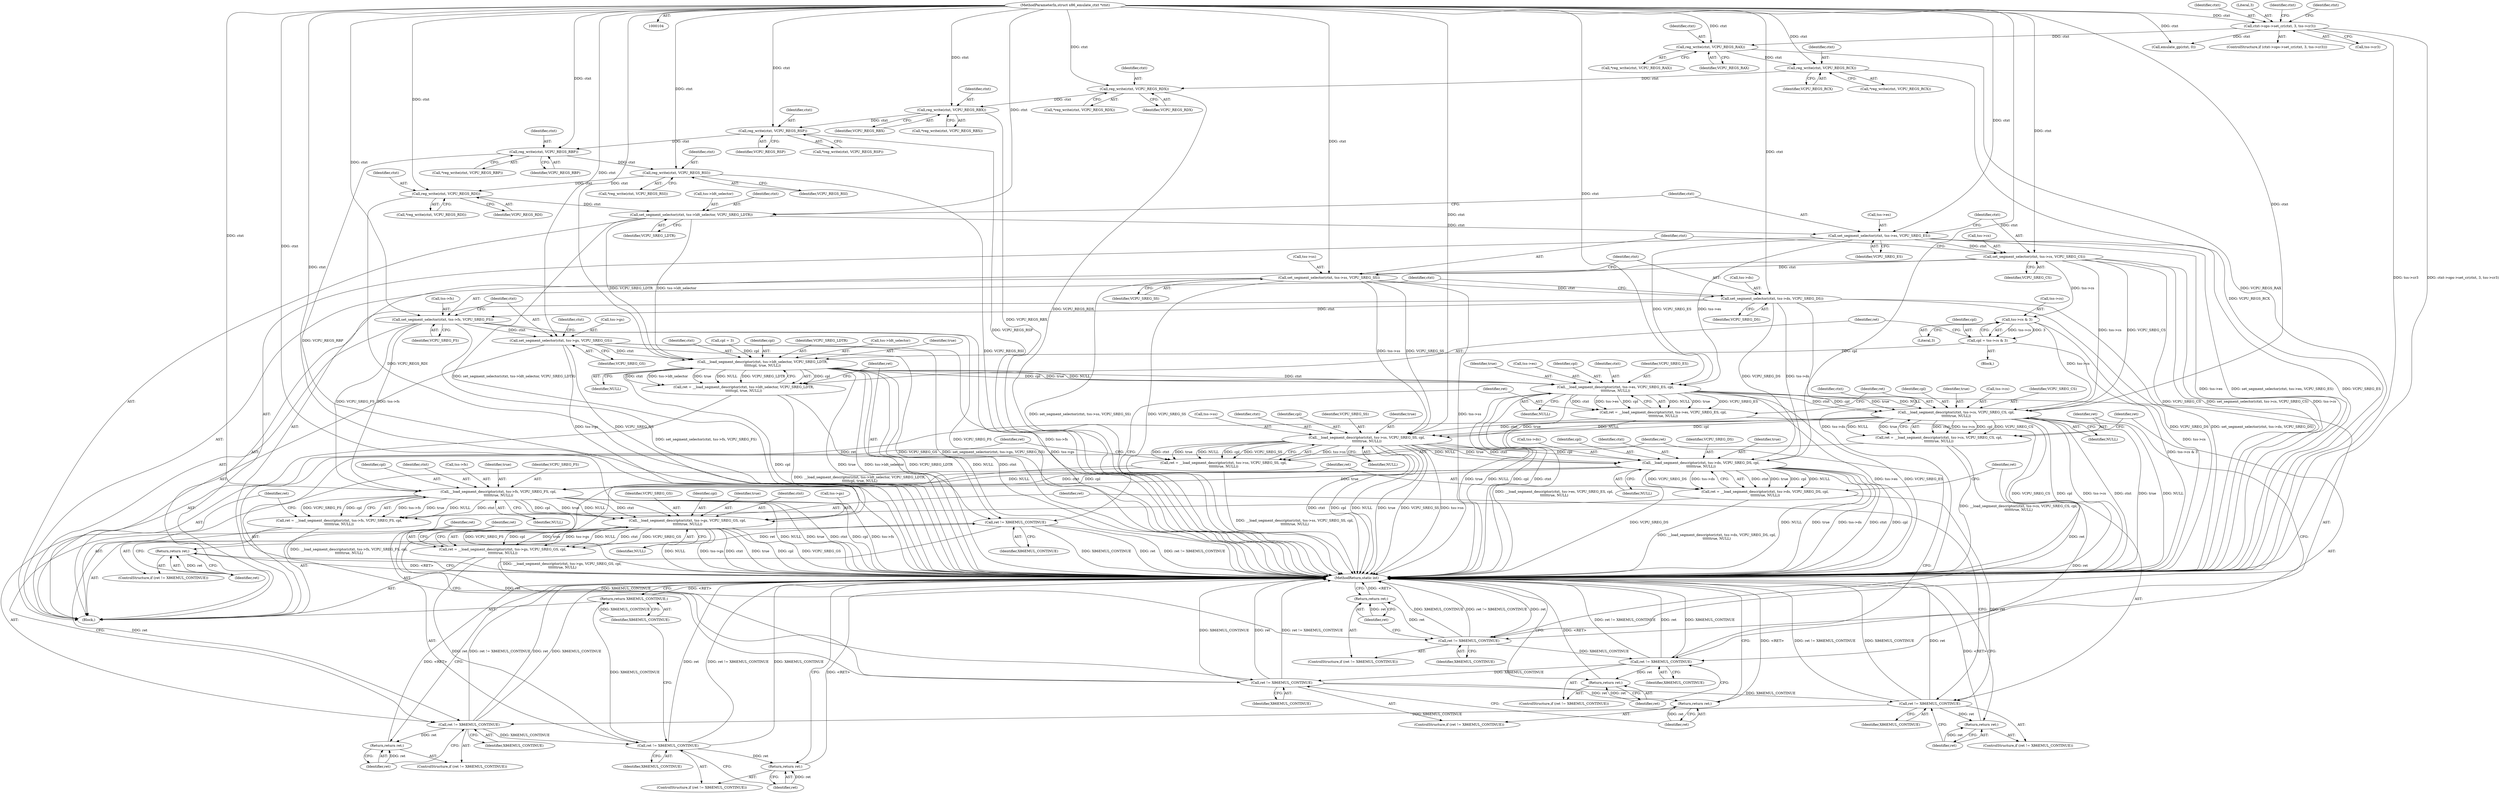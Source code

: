 digraph "0_linux_d1442d85cc30ea75f7d399474ca738e0bc96f715_5@pointer" {
"1000207" [label="(Call,set_segment_selector(ctxt, tss->es, VCPU_SREG_ES))"];
"1000201" [label="(Call,set_segment_selector(ctxt, tss->ldt_selector, VCPU_SREG_LDTR))"];
"1000195" [label="(Call,reg_write(ctxt, VCPU_REGS_RDI))"];
"1000187" [label="(Call,reg_write(ctxt, VCPU_REGS_RSI))"];
"1000179" [label="(Call,reg_write(ctxt, VCPU_REGS_RBP))"];
"1000171" [label="(Call,reg_write(ctxt, VCPU_REGS_RSP))"];
"1000163" [label="(Call,reg_write(ctxt, VCPU_REGS_RBX))"];
"1000155" [label="(Call,reg_write(ctxt, VCPU_REGS_RDX))"];
"1000147" [label="(Call,reg_write(ctxt, VCPU_REGS_RCX))"];
"1000139" [label="(Call,reg_write(ctxt, VCPU_REGS_RAX))"];
"1000111" [label="(Call,ctxt->ops->set_cr(ctxt, 3, tss->cr3))"];
"1000105" [label="(MethodParameterIn,struct x86_emulate_ctxt *ctxt)"];
"1000213" [label="(Call,set_segment_selector(ctxt, tss->cs, VCPU_SREG_CS))"];
"1000219" [label="(Call,set_segment_selector(ctxt, tss->ss, VCPU_SREG_SS))"];
"1000225" [label="(Call,set_segment_selector(ctxt, tss->ds, VCPU_SREG_DS))"];
"1000231" [label="(Call,set_segment_selector(ctxt, tss->fs, VCPU_SREG_FS))"];
"1000237" [label="(Call,set_segment_selector(ctxt, tss->gs, VCPU_SREG_GS))"];
"1000274" [label="(Call,__load_segment_descriptor(ctxt, tss->ldt_selector, VCPU_SREG_LDTR,\n\t\t\t\t\tcpl, true, NULL))"];
"1000272" [label="(Call,ret = __load_segment_descriptor(ctxt, tss->ldt_selector, VCPU_SREG_LDTR,\n\t\t\t\t\tcpl, true, NULL))"];
"1000284" [label="(Call,ret != X86EMUL_CONTINUE)"];
"1000287" [label="(Return,return ret;)"];
"1000301" [label="(Call,ret != X86EMUL_CONTINUE)"];
"1000304" [label="(Return,return ret;)"];
"1000318" [label="(Call,ret != X86EMUL_CONTINUE)"];
"1000321" [label="(Return,return ret;)"];
"1000335" [label="(Call,ret != X86EMUL_CONTINUE)"];
"1000338" [label="(Return,return ret;)"];
"1000352" [label="(Call,ret != X86EMUL_CONTINUE)"];
"1000355" [label="(Return,return ret;)"];
"1000369" [label="(Call,ret != X86EMUL_CONTINUE)"];
"1000372" [label="(Return,return ret;)"];
"1000386" [label="(Call,ret != X86EMUL_CONTINUE)"];
"1000389" [label="(Return,return ret;)"];
"1000391" [label="(Return,return X86EMUL_CONTINUE;)"];
"1000291" [label="(Call,__load_segment_descriptor(ctxt, tss->es, VCPU_SREG_ES, cpl,\n\t\t\t\t\ttrue, NULL))"];
"1000289" [label="(Call,ret = __load_segment_descriptor(ctxt, tss->es, VCPU_SREG_ES, cpl,\n\t\t\t\t\ttrue, NULL))"];
"1000308" [label="(Call,__load_segment_descriptor(ctxt, tss->cs, VCPU_SREG_CS, cpl,\n\t\t\t\t\ttrue, NULL))"];
"1000306" [label="(Call,ret = __load_segment_descriptor(ctxt, tss->cs, VCPU_SREG_CS, cpl,\n\t\t\t\t\ttrue, NULL))"];
"1000325" [label="(Call,__load_segment_descriptor(ctxt, tss->ss, VCPU_SREG_SS, cpl,\n\t\t\t\t\ttrue, NULL))"];
"1000323" [label="(Call,ret = __load_segment_descriptor(ctxt, tss->ss, VCPU_SREG_SS, cpl,\n\t\t\t\t\ttrue, NULL))"];
"1000342" [label="(Call,__load_segment_descriptor(ctxt, tss->ds, VCPU_SREG_DS, cpl,\n\t\t\t\t\ttrue, NULL))"];
"1000340" [label="(Call,ret = __load_segment_descriptor(ctxt, tss->ds, VCPU_SREG_DS, cpl,\n\t\t\t\t\ttrue, NULL))"];
"1000359" [label="(Call,__load_segment_descriptor(ctxt, tss->fs, VCPU_SREG_FS, cpl,\n\t\t\t\t\ttrue, NULL))"];
"1000357" [label="(Call,ret = __load_segment_descriptor(ctxt, tss->fs, VCPU_SREG_FS, cpl,\n\t\t\t\t\ttrue, NULL))"];
"1000376" [label="(Call,__load_segment_descriptor(ctxt, tss->gs, VCPU_SREG_GS, cpl,\n\t\t\t\t\ttrue, NULL))"];
"1000374" [label="(Call,ret = __load_segment_descriptor(ctxt, tss->gs, VCPU_SREG_GS, cpl,\n\t\t\t\t\ttrue, NULL))"];
"1000267" [label="(Call,tss->cs & 3)"];
"1000265" [label="(Call,cpl = tss->cs & 3)"];
"1000365" [label="(Identifier,cpl)"];
"1000189" [label="(Identifier,VCPU_REGS_RSI)"];
"1000265" [label="(Call,cpl = tss->cs & 3)"];
"1000326" [label="(Identifier,ctxt)"];
"1000382" [label="(Identifier,cpl)"];
"1000274" [label="(Call,__load_segment_descriptor(ctxt, tss->ldt_selector, VCPU_SREG_LDTR,\n\t\t\t\t\tcpl, true, NULL))"];
"1000391" [label="(Return,return X86EMUL_CONTINUE;)"];
"1000308" [label="(Call,__load_segment_descriptor(ctxt, tss->cs, VCPU_SREG_CS, cpl,\n\t\t\t\t\ttrue, NULL))"];
"1000340" [label="(Call,ret = __load_segment_descriptor(ctxt, tss->ds, VCPU_SREG_DS, cpl,\n\t\t\t\t\ttrue, NULL))"];
"1000114" [label="(Call,tss->cr3)"];
"1000197" [label="(Identifier,VCPU_REGS_RDI)"];
"1000288" [label="(Identifier,ret)"];
"1000298" [label="(Identifier,true)"];
"1000371" [label="(Identifier,X86EMUL_CONTINUE)"];
"1000375" [label="(Identifier,ret)"];
"1000286" [label="(Identifier,X86EMUL_CONTINUE)"];
"1000180" [label="(Identifier,ctxt)"];
"1000293" [label="(Call,tss->es)"];
"1000207" [label="(Call,set_segment_selector(ctxt, tss->es, VCPU_SREG_ES))"];
"1000230" [label="(Identifier,VCPU_SREG_DS)"];
"1000304" [label="(Return,return ret;)"];
"1000376" [label="(Call,__load_segment_descriptor(ctxt, tss->gs, VCPU_SREG_GS, cpl,\n\t\t\t\t\ttrue, NULL))"];
"1000187" [label="(Call,reg_write(ctxt, VCPU_REGS_RSI))"];
"1000383" [label="(Identifier,true)"];
"1000377" [label="(Identifier,ctxt)"];
"1000352" [label="(Call,ret != X86EMUL_CONTINUE)"];
"1000313" [label="(Identifier,VCPU_SREG_CS)"];
"1000336" [label="(Identifier,ret)"];
"1000218" [label="(Identifier,VCPU_SREG_CS)"];
"1000360" [label="(Identifier,ctxt)"];
"1000271" [label="(Literal,3)"];
"1000330" [label="(Identifier,VCPU_SREG_SS)"];
"1000139" [label="(Call,reg_write(ctxt, VCPU_REGS_RAX))"];
"1000154" [label="(Call,*reg_write(ctxt, VCPU_REGS_RDX))"];
"1000162" [label="(Call,*reg_write(ctxt, VCPU_REGS_RBX))"];
"1000309" [label="(Identifier,ctxt)"];
"1000314" [label="(Identifier,cpl)"];
"1000188" [label="(Identifier,ctxt)"];
"1000290" [label="(Identifier,ret)"];
"1000285" [label="(Identifier,ret)"];
"1000361" [label="(Call,tss->fs)"];
"1000226" [label="(Identifier,ctxt)"];
"1000307" [label="(Identifier,ret)"];
"1000206" [label="(Identifier,VCPU_SREG_LDTR)"];
"1000359" [label="(Call,__load_segment_descriptor(ctxt, tss->fs, VCPU_SREG_FS, cpl,\n\t\t\t\t\ttrue, NULL))"];
"1000302" [label="(Identifier,ret)"];
"1000179" [label="(Call,reg_write(ctxt, VCPU_REGS_RBP))"];
"1000232" [label="(Identifier,ctxt)"];
"1000356" [label="(Identifier,ret)"];
"1000297" [label="(Identifier,cpl)"];
"1000266" [label="(Identifier,cpl)"];
"1000275" [label="(Identifier,ctxt)"];
"1000212" [label="(Identifier,VCPU_SREG_ES)"];
"1000354" [label="(Identifier,X86EMUL_CONTINUE)"];
"1000236" [label="(Identifier,VCPU_SREG_FS)"];
"1000178" [label="(Call,*reg_write(ctxt, VCPU_REGS_RBP))"];
"1000118" [label="(Call,emulate_gp(ctxt, 0))"];
"1000319" [label="(Identifier,ret)"];
"1000255" [label="(Call,cpl = 3)"];
"1000323" [label="(Call,ret = __load_segment_descriptor(ctxt, tss->ss, VCPU_SREG_SS, cpl,\n\t\t\t\t\ttrue, NULL))"];
"1000173" [label="(Identifier,VCPU_REGS_RSP)"];
"1000147" [label="(Call,reg_write(ctxt, VCPU_REGS_RCX))"];
"1000322" [label="(Identifier,ret)"];
"1000389" [label="(Return,return ret;)"];
"1000370" [label="(Identifier,ret)"];
"1000112" [label="(Identifier,ctxt)"];
"1000227" [label="(Call,tss->ds)"];
"1000349" [label="(Identifier,true)"];
"1000366" [label="(Identifier,true)"];
"1000165" [label="(Identifier,VCPU_REGS_RBX)"];
"1000246" [label="(Identifier,ctxt)"];
"1000238" [label="(Identifier,ctxt)"];
"1000224" [label="(Identifier,VCPU_SREG_SS)"];
"1000172" [label="(Identifier,ctxt)"];
"1000231" [label="(Call,set_segment_selector(ctxt, tss->fs, VCPU_SREG_FS))"];
"1000259" [label="(Block,)"];
"1000353" [label="(Identifier,ret)"];
"1000344" [label="(Call,tss->ds)"];
"1000280" [label="(Identifier,cpl)"];
"1000201" [label="(Call,set_segment_selector(ctxt, tss->ldt_selector, VCPU_SREG_LDTR))"];
"1000209" [label="(Call,tss->es)"];
"1000351" [label="(ControlStructure,if (ret != X86EMUL_CONTINUE))"];
"1000357" [label="(Call,ret = __load_segment_descriptor(ctxt, tss->fs, VCPU_SREG_FS, cpl,\n\t\t\t\t\ttrue, NULL))"];
"1000393" [label="(MethodReturn,static int)"];
"1000164" [label="(Identifier,ctxt)"];
"1000386" [label="(Call,ret != X86EMUL_CONTINUE)"];
"1000373" [label="(Identifier,ret)"];
"1000105" [label="(MethodParameterIn,struct x86_emulate_ctxt *ctxt)"];
"1000140" [label="(Identifier,ctxt)"];
"1000292" [label="(Identifier,ctxt)"];
"1000324" [label="(Identifier,ret)"];
"1000268" [label="(Call,tss->cs)"];
"1000385" [label="(ControlStructure,if (ret != X86EMUL_CONTINUE))"];
"1000279" [label="(Identifier,VCPU_SREG_LDTR)"];
"1000355" [label="(Return,return ret;)"];
"1000368" [label="(ControlStructure,if (ret != X86EMUL_CONTINUE))"];
"1000392" [label="(Identifier,X86EMUL_CONTINUE)"];
"1000221" [label="(Call,tss->ss)"];
"1000299" [label="(Identifier,NULL)"];
"1000237" [label="(Call,set_segment_selector(ctxt, tss->gs, VCPU_SREG_GS))"];
"1000315" [label="(Identifier,true)"];
"1000332" [label="(Identifier,true)"];
"1000110" [label="(ControlStructure,if (ctxt->ops->set_cr(ctxt, 3, tss->cr3)))"];
"1000325" [label="(Call,__load_segment_descriptor(ctxt, tss->ss, VCPU_SREG_SS, cpl,\n\t\t\t\t\ttrue, NULL))"];
"1000113" [label="(Literal,3)"];
"1000141" [label="(Identifier,VCPU_REGS_RAX)"];
"1000276" [label="(Call,tss->ldt_selector)"];
"1000300" [label="(ControlStructure,if (ret != X86EMUL_CONTINUE))"];
"1000387" [label="(Identifier,ret)"];
"1000186" [label="(Call,*reg_write(ctxt, VCPU_REGS_RSI))"];
"1000208" [label="(Identifier,ctxt)"];
"1000342" [label="(Call,__load_segment_descriptor(ctxt, tss->ds, VCPU_SREG_DS, cpl,\n\t\t\t\t\ttrue, NULL))"];
"1000156" [label="(Identifier,ctxt)"];
"1000320" [label="(Identifier,X86EMUL_CONTINUE)"];
"1000272" [label="(Call,ret = __load_segment_descriptor(ctxt, tss->ldt_selector, VCPU_SREG_LDTR,\n\t\t\t\t\tcpl, true, NULL))"];
"1000335" [label="(Call,ret != X86EMUL_CONTINUE)"];
"1000239" [label="(Call,tss->gs)"];
"1000310" [label="(Call,tss->cs)"];
"1000195" [label="(Call,reg_write(ctxt, VCPU_REGS_RDI))"];
"1000348" [label="(Identifier,cpl)"];
"1000334" [label="(ControlStructure,if (ret != X86EMUL_CONTINUE))"];
"1000317" [label="(ControlStructure,if (ret != X86EMUL_CONTINUE))"];
"1000107" [label="(Block,)"];
"1000214" [label="(Identifier,ctxt)"];
"1000364" [label="(Identifier,VCPU_SREG_FS)"];
"1000203" [label="(Call,tss->ldt_selector)"];
"1000233" [label="(Call,tss->fs)"];
"1000296" [label="(Identifier,VCPU_SREG_ES)"];
"1000316" [label="(Identifier,NULL)"];
"1000155" [label="(Call,reg_write(ctxt, VCPU_REGS_RDX))"];
"1000202" [label="(Identifier,ctxt)"];
"1000171" [label="(Call,reg_write(ctxt, VCPU_REGS_RSP))"];
"1000338" [label="(Return,return ret;)"];
"1000146" [label="(Call,*reg_write(ctxt, VCPU_REGS_RCX))"];
"1000305" [label="(Identifier,ret)"];
"1000327" [label="(Call,tss->ss)"];
"1000343" [label="(Identifier,ctxt)"];
"1000111" [label="(Call,ctxt->ops->set_cr(ctxt, 3, tss->cr3))"];
"1000283" [label="(ControlStructure,if (ret != X86EMUL_CONTINUE))"];
"1000138" [label="(Call,*reg_write(ctxt, VCPU_REGS_RAX))"];
"1000220" [label="(Identifier,ctxt)"];
"1000219" [label="(Call,set_segment_selector(ctxt, tss->ss, VCPU_SREG_SS))"];
"1000170" [label="(Call,*reg_write(ctxt, VCPU_REGS_RSP))"];
"1000267" [label="(Call,tss->cs & 3)"];
"1000291" [label="(Call,__load_segment_descriptor(ctxt, tss->es, VCPU_SREG_ES, cpl,\n\t\t\t\t\ttrue, NULL))"];
"1000163" [label="(Call,reg_write(ctxt, VCPU_REGS_RBX))"];
"1000303" [label="(Identifier,X86EMUL_CONTINUE)"];
"1000157" [label="(Identifier,VCPU_REGS_RDX)"];
"1000242" [label="(Identifier,VCPU_SREG_GS)"];
"1000347" [label="(Identifier,VCPU_SREG_DS)"];
"1000333" [label="(Identifier,NULL)"];
"1000194" [label="(Call,*reg_write(ctxt, VCPU_REGS_RDI))"];
"1000196" [label="(Identifier,ctxt)"];
"1000225" [label="(Call,set_segment_selector(ctxt, tss->ds, VCPU_SREG_DS))"];
"1000369" [label="(Call,ret != X86EMUL_CONTINUE)"];
"1000119" [label="(Identifier,ctxt)"];
"1000213" [label="(Call,set_segment_selector(ctxt, tss->cs, VCPU_SREG_CS))"];
"1000284" [label="(Call,ret != X86EMUL_CONTINUE)"];
"1000123" [label="(Identifier,ctxt)"];
"1000388" [label="(Identifier,X86EMUL_CONTINUE)"];
"1000301" [label="(Call,ret != X86EMUL_CONTINUE)"];
"1000318" [label="(Call,ret != X86EMUL_CONTINUE)"];
"1000281" [label="(Identifier,true)"];
"1000390" [label="(Identifier,ret)"];
"1000306" [label="(Call,ret = __load_segment_descriptor(ctxt, tss->cs, VCPU_SREG_CS, cpl,\n\t\t\t\t\ttrue, NULL))"];
"1000367" [label="(Identifier,NULL)"];
"1000282" [label="(Identifier,NULL)"];
"1000149" [label="(Identifier,VCPU_REGS_RCX)"];
"1000287" [label="(Return,return ret;)"];
"1000339" [label="(Identifier,ret)"];
"1000350" [label="(Identifier,NULL)"];
"1000273" [label="(Identifier,ret)"];
"1000378" [label="(Call,tss->gs)"];
"1000289" [label="(Call,ret = __load_segment_descriptor(ctxt, tss->es, VCPU_SREG_ES, cpl,\n\t\t\t\t\ttrue, NULL))"];
"1000358" [label="(Identifier,ret)"];
"1000372" [label="(Return,return ret;)"];
"1000337" [label="(Identifier,X86EMUL_CONTINUE)"];
"1000181" [label="(Identifier,VCPU_REGS_RBP)"];
"1000321" [label="(Return,return ret;)"];
"1000341" [label="(Identifier,ret)"];
"1000381" [label="(Identifier,VCPU_SREG_GS)"];
"1000384" [label="(Identifier,NULL)"];
"1000148" [label="(Identifier,ctxt)"];
"1000331" [label="(Identifier,cpl)"];
"1000215" [label="(Call,tss->cs)"];
"1000374" [label="(Call,ret = __load_segment_descriptor(ctxt, tss->gs, VCPU_SREG_GS, cpl,\n\t\t\t\t\ttrue, NULL))"];
"1000207" -> "1000107"  [label="AST: "];
"1000207" -> "1000212"  [label="CFG: "];
"1000208" -> "1000207"  [label="AST: "];
"1000209" -> "1000207"  [label="AST: "];
"1000212" -> "1000207"  [label="AST: "];
"1000214" -> "1000207"  [label="CFG: "];
"1000207" -> "1000393"  [label="DDG: tss->es"];
"1000207" -> "1000393"  [label="DDG: set_segment_selector(ctxt, tss->es, VCPU_SREG_ES)"];
"1000207" -> "1000393"  [label="DDG: VCPU_SREG_ES"];
"1000201" -> "1000207"  [label="DDG: ctxt"];
"1000105" -> "1000207"  [label="DDG: ctxt"];
"1000207" -> "1000213"  [label="DDG: ctxt"];
"1000207" -> "1000291"  [label="DDG: tss->es"];
"1000207" -> "1000291"  [label="DDG: VCPU_SREG_ES"];
"1000201" -> "1000107"  [label="AST: "];
"1000201" -> "1000206"  [label="CFG: "];
"1000202" -> "1000201"  [label="AST: "];
"1000203" -> "1000201"  [label="AST: "];
"1000206" -> "1000201"  [label="AST: "];
"1000208" -> "1000201"  [label="CFG: "];
"1000201" -> "1000393"  [label="DDG: set_segment_selector(ctxt, tss->ldt_selector, VCPU_SREG_LDTR)"];
"1000195" -> "1000201"  [label="DDG: ctxt"];
"1000105" -> "1000201"  [label="DDG: ctxt"];
"1000201" -> "1000274"  [label="DDG: tss->ldt_selector"];
"1000201" -> "1000274"  [label="DDG: VCPU_SREG_LDTR"];
"1000195" -> "1000194"  [label="AST: "];
"1000195" -> "1000197"  [label="CFG: "];
"1000196" -> "1000195"  [label="AST: "];
"1000197" -> "1000195"  [label="AST: "];
"1000194" -> "1000195"  [label="CFG: "];
"1000195" -> "1000393"  [label="DDG: VCPU_REGS_RDI"];
"1000187" -> "1000195"  [label="DDG: ctxt"];
"1000105" -> "1000195"  [label="DDG: ctxt"];
"1000187" -> "1000186"  [label="AST: "];
"1000187" -> "1000189"  [label="CFG: "];
"1000188" -> "1000187"  [label="AST: "];
"1000189" -> "1000187"  [label="AST: "];
"1000186" -> "1000187"  [label="CFG: "];
"1000187" -> "1000393"  [label="DDG: VCPU_REGS_RSI"];
"1000179" -> "1000187"  [label="DDG: ctxt"];
"1000105" -> "1000187"  [label="DDG: ctxt"];
"1000179" -> "1000178"  [label="AST: "];
"1000179" -> "1000181"  [label="CFG: "];
"1000180" -> "1000179"  [label="AST: "];
"1000181" -> "1000179"  [label="AST: "];
"1000178" -> "1000179"  [label="CFG: "];
"1000179" -> "1000393"  [label="DDG: VCPU_REGS_RBP"];
"1000171" -> "1000179"  [label="DDG: ctxt"];
"1000105" -> "1000179"  [label="DDG: ctxt"];
"1000171" -> "1000170"  [label="AST: "];
"1000171" -> "1000173"  [label="CFG: "];
"1000172" -> "1000171"  [label="AST: "];
"1000173" -> "1000171"  [label="AST: "];
"1000170" -> "1000171"  [label="CFG: "];
"1000171" -> "1000393"  [label="DDG: VCPU_REGS_RSP"];
"1000163" -> "1000171"  [label="DDG: ctxt"];
"1000105" -> "1000171"  [label="DDG: ctxt"];
"1000163" -> "1000162"  [label="AST: "];
"1000163" -> "1000165"  [label="CFG: "];
"1000164" -> "1000163"  [label="AST: "];
"1000165" -> "1000163"  [label="AST: "];
"1000162" -> "1000163"  [label="CFG: "];
"1000163" -> "1000393"  [label="DDG: VCPU_REGS_RBX"];
"1000155" -> "1000163"  [label="DDG: ctxt"];
"1000105" -> "1000163"  [label="DDG: ctxt"];
"1000155" -> "1000154"  [label="AST: "];
"1000155" -> "1000157"  [label="CFG: "];
"1000156" -> "1000155"  [label="AST: "];
"1000157" -> "1000155"  [label="AST: "];
"1000154" -> "1000155"  [label="CFG: "];
"1000155" -> "1000393"  [label="DDG: VCPU_REGS_RDX"];
"1000147" -> "1000155"  [label="DDG: ctxt"];
"1000105" -> "1000155"  [label="DDG: ctxt"];
"1000147" -> "1000146"  [label="AST: "];
"1000147" -> "1000149"  [label="CFG: "];
"1000148" -> "1000147"  [label="AST: "];
"1000149" -> "1000147"  [label="AST: "];
"1000146" -> "1000147"  [label="CFG: "];
"1000147" -> "1000393"  [label="DDG: VCPU_REGS_RCX"];
"1000139" -> "1000147"  [label="DDG: ctxt"];
"1000105" -> "1000147"  [label="DDG: ctxt"];
"1000139" -> "1000138"  [label="AST: "];
"1000139" -> "1000141"  [label="CFG: "];
"1000140" -> "1000139"  [label="AST: "];
"1000141" -> "1000139"  [label="AST: "];
"1000138" -> "1000139"  [label="CFG: "];
"1000139" -> "1000393"  [label="DDG: VCPU_REGS_RAX"];
"1000111" -> "1000139"  [label="DDG: ctxt"];
"1000105" -> "1000139"  [label="DDG: ctxt"];
"1000111" -> "1000110"  [label="AST: "];
"1000111" -> "1000114"  [label="CFG: "];
"1000112" -> "1000111"  [label="AST: "];
"1000113" -> "1000111"  [label="AST: "];
"1000114" -> "1000111"  [label="AST: "];
"1000119" -> "1000111"  [label="CFG: "];
"1000123" -> "1000111"  [label="CFG: "];
"1000111" -> "1000393"  [label="DDG: tss->cr3"];
"1000111" -> "1000393"  [label="DDG: ctxt->ops->set_cr(ctxt, 3, tss->cr3)"];
"1000105" -> "1000111"  [label="DDG: ctxt"];
"1000111" -> "1000118"  [label="DDG: ctxt"];
"1000105" -> "1000104"  [label="AST: "];
"1000105" -> "1000393"  [label="DDG: ctxt"];
"1000105" -> "1000118"  [label="DDG: ctxt"];
"1000105" -> "1000213"  [label="DDG: ctxt"];
"1000105" -> "1000219"  [label="DDG: ctxt"];
"1000105" -> "1000225"  [label="DDG: ctxt"];
"1000105" -> "1000231"  [label="DDG: ctxt"];
"1000105" -> "1000237"  [label="DDG: ctxt"];
"1000105" -> "1000274"  [label="DDG: ctxt"];
"1000105" -> "1000291"  [label="DDG: ctxt"];
"1000105" -> "1000308"  [label="DDG: ctxt"];
"1000105" -> "1000325"  [label="DDG: ctxt"];
"1000105" -> "1000342"  [label="DDG: ctxt"];
"1000105" -> "1000359"  [label="DDG: ctxt"];
"1000105" -> "1000376"  [label="DDG: ctxt"];
"1000213" -> "1000107"  [label="AST: "];
"1000213" -> "1000218"  [label="CFG: "];
"1000214" -> "1000213"  [label="AST: "];
"1000215" -> "1000213"  [label="AST: "];
"1000218" -> "1000213"  [label="AST: "];
"1000220" -> "1000213"  [label="CFG: "];
"1000213" -> "1000393"  [label="DDG: VCPU_SREG_CS"];
"1000213" -> "1000393"  [label="DDG: set_segment_selector(ctxt, tss->cs, VCPU_SREG_CS)"];
"1000213" -> "1000393"  [label="DDG: tss->cs"];
"1000213" -> "1000219"  [label="DDG: ctxt"];
"1000213" -> "1000267"  [label="DDG: tss->cs"];
"1000213" -> "1000308"  [label="DDG: tss->cs"];
"1000213" -> "1000308"  [label="DDG: VCPU_SREG_CS"];
"1000219" -> "1000107"  [label="AST: "];
"1000219" -> "1000224"  [label="CFG: "];
"1000220" -> "1000219"  [label="AST: "];
"1000221" -> "1000219"  [label="AST: "];
"1000224" -> "1000219"  [label="AST: "];
"1000226" -> "1000219"  [label="CFG: "];
"1000219" -> "1000393"  [label="DDG: tss->ss"];
"1000219" -> "1000393"  [label="DDG: set_segment_selector(ctxt, tss->ss, VCPU_SREG_SS)"];
"1000219" -> "1000393"  [label="DDG: VCPU_SREG_SS"];
"1000219" -> "1000225"  [label="DDG: ctxt"];
"1000219" -> "1000325"  [label="DDG: tss->ss"];
"1000219" -> "1000325"  [label="DDG: VCPU_SREG_SS"];
"1000225" -> "1000107"  [label="AST: "];
"1000225" -> "1000230"  [label="CFG: "];
"1000226" -> "1000225"  [label="AST: "];
"1000227" -> "1000225"  [label="AST: "];
"1000230" -> "1000225"  [label="AST: "];
"1000232" -> "1000225"  [label="CFG: "];
"1000225" -> "1000393"  [label="DDG: set_segment_selector(ctxt, tss->ds, VCPU_SREG_DS)"];
"1000225" -> "1000393"  [label="DDG: tss->ds"];
"1000225" -> "1000393"  [label="DDG: VCPU_SREG_DS"];
"1000225" -> "1000231"  [label="DDG: ctxt"];
"1000225" -> "1000342"  [label="DDG: tss->ds"];
"1000225" -> "1000342"  [label="DDG: VCPU_SREG_DS"];
"1000231" -> "1000107"  [label="AST: "];
"1000231" -> "1000236"  [label="CFG: "];
"1000232" -> "1000231"  [label="AST: "];
"1000233" -> "1000231"  [label="AST: "];
"1000236" -> "1000231"  [label="AST: "];
"1000238" -> "1000231"  [label="CFG: "];
"1000231" -> "1000393"  [label="DDG: VCPU_SREG_FS"];
"1000231" -> "1000393"  [label="DDG: tss->fs"];
"1000231" -> "1000393"  [label="DDG: set_segment_selector(ctxt, tss->fs, VCPU_SREG_FS)"];
"1000231" -> "1000237"  [label="DDG: ctxt"];
"1000231" -> "1000359"  [label="DDG: tss->fs"];
"1000231" -> "1000359"  [label="DDG: VCPU_SREG_FS"];
"1000237" -> "1000107"  [label="AST: "];
"1000237" -> "1000242"  [label="CFG: "];
"1000238" -> "1000237"  [label="AST: "];
"1000239" -> "1000237"  [label="AST: "];
"1000242" -> "1000237"  [label="AST: "];
"1000246" -> "1000237"  [label="CFG: "];
"1000237" -> "1000393"  [label="DDG: set_segment_selector(ctxt, tss->gs, VCPU_SREG_GS)"];
"1000237" -> "1000393"  [label="DDG: tss->gs"];
"1000237" -> "1000393"  [label="DDG: VCPU_SREG_GS"];
"1000237" -> "1000274"  [label="DDG: ctxt"];
"1000237" -> "1000376"  [label="DDG: tss->gs"];
"1000237" -> "1000376"  [label="DDG: VCPU_SREG_GS"];
"1000274" -> "1000272"  [label="AST: "];
"1000274" -> "1000282"  [label="CFG: "];
"1000275" -> "1000274"  [label="AST: "];
"1000276" -> "1000274"  [label="AST: "];
"1000279" -> "1000274"  [label="AST: "];
"1000280" -> "1000274"  [label="AST: "];
"1000281" -> "1000274"  [label="AST: "];
"1000282" -> "1000274"  [label="AST: "];
"1000272" -> "1000274"  [label="CFG: "];
"1000274" -> "1000393"  [label="DDG: NULL"];
"1000274" -> "1000393"  [label="DDG: ctxt"];
"1000274" -> "1000393"  [label="DDG: cpl"];
"1000274" -> "1000393"  [label="DDG: tss->ldt_selector"];
"1000274" -> "1000393"  [label="DDG: true"];
"1000274" -> "1000393"  [label="DDG: VCPU_SREG_LDTR"];
"1000274" -> "1000272"  [label="DDG: cpl"];
"1000274" -> "1000272"  [label="DDG: ctxt"];
"1000274" -> "1000272"  [label="DDG: tss->ldt_selector"];
"1000274" -> "1000272"  [label="DDG: true"];
"1000274" -> "1000272"  [label="DDG: NULL"];
"1000274" -> "1000272"  [label="DDG: VCPU_SREG_LDTR"];
"1000265" -> "1000274"  [label="DDG: cpl"];
"1000255" -> "1000274"  [label="DDG: cpl"];
"1000274" -> "1000291"  [label="DDG: ctxt"];
"1000274" -> "1000291"  [label="DDG: cpl"];
"1000274" -> "1000291"  [label="DDG: true"];
"1000274" -> "1000291"  [label="DDG: NULL"];
"1000272" -> "1000107"  [label="AST: "];
"1000273" -> "1000272"  [label="AST: "];
"1000285" -> "1000272"  [label="CFG: "];
"1000272" -> "1000393"  [label="DDG: __load_segment_descriptor(ctxt, tss->ldt_selector, VCPU_SREG_LDTR,\n\t\t\t\t\tcpl, true, NULL)"];
"1000272" -> "1000284"  [label="DDG: ret"];
"1000284" -> "1000283"  [label="AST: "];
"1000284" -> "1000286"  [label="CFG: "];
"1000285" -> "1000284"  [label="AST: "];
"1000286" -> "1000284"  [label="AST: "];
"1000288" -> "1000284"  [label="CFG: "];
"1000290" -> "1000284"  [label="CFG: "];
"1000284" -> "1000393"  [label="DDG: X86EMUL_CONTINUE"];
"1000284" -> "1000393"  [label="DDG: ret"];
"1000284" -> "1000393"  [label="DDG: ret != X86EMUL_CONTINUE"];
"1000284" -> "1000287"  [label="DDG: ret"];
"1000284" -> "1000301"  [label="DDG: X86EMUL_CONTINUE"];
"1000287" -> "1000283"  [label="AST: "];
"1000287" -> "1000288"  [label="CFG: "];
"1000288" -> "1000287"  [label="AST: "];
"1000393" -> "1000287"  [label="CFG: "];
"1000287" -> "1000393"  [label="DDG: <RET>"];
"1000288" -> "1000287"  [label="DDG: ret"];
"1000301" -> "1000300"  [label="AST: "];
"1000301" -> "1000303"  [label="CFG: "];
"1000302" -> "1000301"  [label="AST: "];
"1000303" -> "1000301"  [label="AST: "];
"1000305" -> "1000301"  [label="CFG: "];
"1000307" -> "1000301"  [label="CFG: "];
"1000301" -> "1000393"  [label="DDG: X86EMUL_CONTINUE"];
"1000301" -> "1000393"  [label="DDG: ret != X86EMUL_CONTINUE"];
"1000301" -> "1000393"  [label="DDG: ret"];
"1000289" -> "1000301"  [label="DDG: ret"];
"1000301" -> "1000304"  [label="DDG: ret"];
"1000301" -> "1000318"  [label="DDG: X86EMUL_CONTINUE"];
"1000304" -> "1000300"  [label="AST: "];
"1000304" -> "1000305"  [label="CFG: "];
"1000305" -> "1000304"  [label="AST: "];
"1000393" -> "1000304"  [label="CFG: "];
"1000304" -> "1000393"  [label="DDG: <RET>"];
"1000305" -> "1000304"  [label="DDG: ret"];
"1000318" -> "1000317"  [label="AST: "];
"1000318" -> "1000320"  [label="CFG: "];
"1000319" -> "1000318"  [label="AST: "];
"1000320" -> "1000318"  [label="AST: "];
"1000322" -> "1000318"  [label="CFG: "];
"1000324" -> "1000318"  [label="CFG: "];
"1000318" -> "1000393"  [label="DDG: ret != X86EMUL_CONTINUE"];
"1000318" -> "1000393"  [label="DDG: ret"];
"1000318" -> "1000393"  [label="DDG: X86EMUL_CONTINUE"];
"1000306" -> "1000318"  [label="DDG: ret"];
"1000318" -> "1000321"  [label="DDG: ret"];
"1000318" -> "1000335"  [label="DDG: X86EMUL_CONTINUE"];
"1000321" -> "1000317"  [label="AST: "];
"1000321" -> "1000322"  [label="CFG: "];
"1000322" -> "1000321"  [label="AST: "];
"1000393" -> "1000321"  [label="CFG: "];
"1000321" -> "1000393"  [label="DDG: <RET>"];
"1000322" -> "1000321"  [label="DDG: ret"];
"1000335" -> "1000334"  [label="AST: "];
"1000335" -> "1000337"  [label="CFG: "];
"1000336" -> "1000335"  [label="AST: "];
"1000337" -> "1000335"  [label="AST: "];
"1000339" -> "1000335"  [label="CFG: "];
"1000341" -> "1000335"  [label="CFG: "];
"1000335" -> "1000393"  [label="DDG: ret"];
"1000335" -> "1000393"  [label="DDG: X86EMUL_CONTINUE"];
"1000335" -> "1000393"  [label="DDG: ret != X86EMUL_CONTINUE"];
"1000323" -> "1000335"  [label="DDG: ret"];
"1000335" -> "1000338"  [label="DDG: ret"];
"1000335" -> "1000352"  [label="DDG: X86EMUL_CONTINUE"];
"1000338" -> "1000334"  [label="AST: "];
"1000338" -> "1000339"  [label="CFG: "];
"1000339" -> "1000338"  [label="AST: "];
"1000393" -> "1000338"  [label="CFG: "];
"1000338" -> "1000393"  [label="DDG: <RET>"];
"1000339" -> "1000338"  [label="DDG: ret"];
"1000352" -> "1000351"  [label="AST: "];
"1000352" -> "1000354"  [label="CFG: "];
"1000353" -> "1000352"  [label="AST: "];
"1000354" -> "1000352"  [label="AST: "];
"1000356" -> "1000352"  [label="CFG: "];
"1000358" -> "1000352"  [label="CFG: "];
"1000352" -> "1000393"  [label="DDG: ret"];
"1000352" -> "1000393"  [label="DDG: ret != X86EMUL_CONTINUE"];
"1000352" -> "1000393"  [label="DDG: X86EMUL_CONTINUE"];
"1000340" -> "1000352"  [label="DDG: ret"];
"1000352" -> "1000355"  [label="DDG: ret"];
"1000352" -> "1000369"  [label="DDG: X86EMUL_CONTINUE"];
"1000355" -> "1000351"  [label="AST: "];
"1000355" -> "1000356"  [label="CFG: "];
"1000356" -> "1000355"  [label="AST: "];
"1000393" -> "1000355"  [label="CFG: "];
"1000355" -> "1000393"  [label="DDG: <RET>"];
"1000356" -> "1000355"  [label="DDG: ret"];
"1000369" -> "1000368"  [label="AST: "];
"1000369" -> "1000371"  [label="CFG: "];
"1000370" -> "1000369"  [label="AST: "];
"1000371" -> "1000369"  [label="AST: "];
"1000373" -> "1000369"  [label="CFG: "];
"1000375" -> "1000369"  [label="CFG: "];
"1000369" -> "1000393"  [label="DDG: ret != X86EMUL_CONTINUE"];
"1000369" -> "1000393"  [label="DDG: ret"];
"1000369" -> "1000393"  [label="DDG: X86EMUL_CONTINUE"];
"1000357" -> "1000369"  [label="DDG: ret"];
"1000369" -> "1000372"  [label="DDG: ret"];
"1000369" -> "1000386"  [label="DDG: X86EMUL_CONTINUE"];
"1000372" -> "1000368"  [label="AST: "];
"1000372" -> "1000373"  [label="CFG: "];
"1000373" -> "1000372"  [label="AST: "];
"1000393" -> "1000372"  [label="CFG: "];
"1000372" -> "1000393"  [label="DDG: <RET>"];
"1000373" -> "1000372"  [label="DDG: ret"];
"1000386" -> "1000385"  [label="AST: "];
"1000386" -> "1000388"  [label="CFG: "];
"1000387" -> "1000386"  [label="AST: "];
"1000388" -> "1000386"  [label="AST: "];
"1000390" -> "1000386"  [label="CFG: "];
"1000392" -> "1000386"  [label="CFG: "];
"1000386" -> "1000393"  [label="DDG: X86EMUL_CONTINUE"];
"1000386" -> "1000393"  [label="DDG: ret"];
"1000386" -> "1000393"  [label="DDG: ret != X86EMUL_CONTINUE"];
"1000374" -> "1000386"  [label="DDG: ret"];
"1000386" -> "1000389"  [label="DDG: ret"];
"1000386" -> "1000391"  [label="DDG: X86EMUL_CONTINUE"];
"1000389" -> "1000385"  [label="AST: "];
"1000389" -> "1000390"  [label="CFG: "];
"1000390" -> "1000389"  [label="AST: "];
"1000393" -> "1000389"  [label="CFG: "];
"1000389" -> "1000393"  [label="DDG: <RET>"];
"1000390" -> "1000389"  [label="DDG: ret"];
"1000391" -> "1000107"  [label="AST: "];
"1000391" -> "1000392"  [label="CFG: "];
"1000392" -> "1000391"  [label="AST: "];
"1000393" -> "1000391"  [label="CFG: "];
"1000391" -> "1000393"  [label="DDG: <RET>"];
"1000392" -> "1000391"  [label="DDG: X86EMUL_CONTINUE"];
"1000291" -> "1000289"  [label="AST: "];
"1000291" -> "1000299"  [label="CFG: "];
"1000292" -> "1000291"  [label="AST: "];
"1000293" -> "1000291"  [label="AST: "];
"1000296" -> "1000291"  [label="AST: "];
"1000297" -> "1000291"  [label="AST: "];
"1000298" -> "1000291"  [label="AST: "];
"1000299" -> "1000291"  [label="AST: "];
"1000289" -> "1000291"  [label="CFG: "];
"1000291" -> "1000393"  [label="DDG: true"];
"1000291" -> "1000393"  [label="DDG: ctxt"];
"1000291" -> "1000393"  [label="DDG: tss->es"];
"1000291" -> "1000393"  [label="DDG: VCPU_SREG_ES"];
"1000291" -> "1000393"  [label="DDG: NULL"];
"1000291" -> "1000393"  [label="DDG: cpl"];
"1000291" -> "1000289"  [label="DDG: NULL"];
"1000291" -> "1000289"  [label="DDG: VCPU_SREG_ES"];
"1000291" -> "1000289"  [label="DDG: cpl"];
"1000291" -> "1000289"  [label="DDG: true"];
"1000291" -> "1000289"  [label="DDG: ctxt"];
"1000291" -> "1000289"  [label="DDG: tss->es"];
"1000291" -> "1000308"  [label="DDG: ctxt"];
"1000291" -> "1000308"  [label="DDG: cpl"];
"1000291" -> "1000308"  [label="DDG: true"];
"1000291" -> "1000308"  [label="DDG: NULL"];
"1000289" -> "1000107"  [label="AST: "];
"1000290" -> "1000289"  [label="AST: "];
"1000302" -> "1000289"  [label="CFG: "];
"1000289" -> "1000393"  [label="DDG: __load_segment_descriptor(ctxt, tss->es, VCPU_SREG_ES, cpl,\n\t\t\t\t\ttrue, NULL)"];
"1000308" -> "1000306"  [label="AST: "];
"1000308" -> "1000316"  [label="CFG: "];
"1000309" -> "1000308"  [label="AST: "];
"1000310" -> "1000308"  [label="AST: "];
"1000313" -> "1000308"  [label="AST: "];
"1000314" -> "1000308"  [label="AST: "];
"1000315" -> "1000308"  [label="AST: "];
"1000316" -> "1000308"  [label="AST: "];
"1000306" -> "1000308"  [label="CFG: "];
"1000308" -> "1000393"  [label="DDG: tss->cs"];
"1000308" -> "1000393"  [label="DDG: ctxt"];
"1000308" -> "1000393"  [label="DDG: true"];
"1000308" -> "1000393"  [label="DDG: NULL"];
"1000308" -> "1000393"  [label="DDG: VCPU_SREG_CS"];
"1000308" -> "1000393"  [label="DDG: cpl"];
"1000308" -> "1000306"  [label="DDG: ctxt"];
"1000308" -> "1000306"  [label="DDG: tss->cs"];
"1000308" -> "1000306"  [label="DDG: cpl"];
"1000308" -> "1000306"  [label="DDG: VCPU_SREG_CS"];
"1000308" -> "1000306"  [label="DDG: NULL"];
"1000308" -> "1000306"  [label="DDG: true"];
"1000267" -> "1000308"  [label="DDG: tss->cs"];
"1000308" -> "1000325"  [label="DDG: ctxt"];
"1000308" -> "1000325"  [label="DDG: cpl"];
"1000308" -> "1000325"  [label="DDG: true"];
"1000308" -> "1000325"  [label="DDG: NULL"];
"1000306" -> "1000107"  [label="AST: "];
"1000307" -> "1000306"  [label="AST: "];
"1000319" -> "1000306"  [label="CFG: "];
"1000306" -> "1000393"  [label="DDG: __load_segment_descriptor(ctxt, tss->cs, VCPU_SREG_CS, cpl,\n\t\t\t\t\ttrue, NULL)"];
"1000325" -> "1000323"  [label="AST: "];
"1000325" -> "1000333"  [label="CFG: "];
"1000326" -> "1000325"  [label="AST: "];
"1000327" -> "1000325"  [label="AST: "];
"1000330" -> "1000325"  [label="AST: "];
"1000331" -> "1000325"  [label="AST: "];
"1000332" -> "1000325"  [label="AST: "];
"1000333" -> "1000325"  [label="AST: "];
"1000323" -> "1000325"  [label="CFG: "];
"1000325" -> "1000393"  [label="DDG: ctxt"];
"1000325" -> "1000393"  [label="DDG: cpl"];
"1000325" -> "1000393"  [label="DDG: NULL"];
"1000325" -> "1000393"  [label="DDG: true"];
"1000325" -> "1000393"  [label="DDG: VCPU_SREG_SS"];
"1000325" -> "1000393"  [label="DDG: tss->ss"];
"1000325" -> "1000323"  [label="DDG: tss->ss"];
"1000325" -> "1000323"  [label="DDG: ctxt"];
"1000325" -> "1000323"  [label="DDG: true"];
"1000325" -> "1000323"  [label="DDG: NULL"];
"1000325" -> "1000323"  [label="DDG: cpl"];
"1000325" -> "1000323"  [label="DDG: VCPU_SREG_SS"];
"1000325" -> "1000342"  [label="DDG: ctxt"];
"1000325" -> "1000342"  [label="DDG: cpl"];
"1000325" -> "1000342"  [label="DDG: true"];
"1000325" -> "1000342"  [label="DDG: NULL"];
"1000323" -> "1000107"  [label="AST: "];
"1000324" -> "1000323"  [label="AST: "];
"1000336" -> "1000323"  [label="CFG: "];
"1000323" -> "1000393"  [label="DDG: __load_segment_descriptor(ctxt, tss->ss, VCPU_SREG_SS, cpl,\n\t\t\t\t\ttrue, NULL)"];
"1000342" -> "1000340"  [label="AST: "];
"1000342" -> "1000350"  [label="CFG: "];
"1000343" -> "1000342"  [label="AST: "];
"1000344" -> "1000342"  [label="AST: "];
"1000347" -> "1000342"  [label="AST: "];
"1000348" -> "1000342"  [label="AST: "];
"1000349" -> "1000342"  [label="AST: "];
"1000350" -> "1000342"  [label="AST: "];
"1000340" -> "1000342"  [label="CFG: "];
"1000342" -> "1000393"  [label="DDG: true"];
"1000342" -> "1000393"  [label="DDG: tss->ds"];
"1000342" -> "1000393"  [label="DDG: ctxt"];
"1000342" -> "1000393"  [label="DDG: cpl"];
"1000342" -> "1000393"  [label="DDG: VCPU_SREG_DS"];
"1000342" -> "1000393"  [label="DDG: NULL"];
"1000342" -> "1000340"  [label="DDG: ctxt"];
"1000342" -> "1000340"  [label="DDG: true"];
"1000342" -> "1000340"  [label="DDG: cpl"];
"1000342" -> "1000340"  [label="DDG: NULL"];
"1000342" -> "1000340"  [label="DDG: VCPU_SREG_DS"];
"1000342" -> "1000340"  [label="DDG: tss->ds"];
"1000342" -> "1000359"  [label="DDG: ctxt"];
"1000342" -> "1000359"  [label="DDG: cpl"];
"1000342" -> "1000359"  [label="DDG: true"];
"1000342" -> "1000359"  [label="DDG: NULL"];
"1000340" -> "1000107"  [label="AST: "];
"1000341" -> "1000340"  [label="AST: "];
"1000353" -> "1000340"  [label="CFG: "];
"1000340" -> "1000393"  [label="DDG: __load_segment_descriptor(ctxt, tss->ds, VCPU_SREG_DS, cpl,\n\t\t\t\t\ttrue, NULL)"];
"1000359" -> "1000357"  [label="AST: "];
"1000359" -> "1000367"  [label="CFG: "];
"1000360" -> "1000359"  [label="AST: "];
"1000361" -> "1000359"  [label="AST: "];
"1000364" -> "1000359"  [label="AST: "];
"1000365" -> "1000359"  [label="AST: "];
"1000366" -> "1000359"  [label="AST: "];
"1000367" -> "1000359"  [label="AST: "];
"1000357" -> "1000359"  [label="CFG: "];
"1000359" -> "1000393"  [label="DDG: cpl"];
"1000359" -> "1000393"  [label="DDG: tss->fs"];
"1000359" -> "1000393"  [label="DDG: VCPU_SREG_FS"];
"1000359" -> "1000393"  [label="DDG: NULL"];
"1000359" -> "1000393"  [label="DDG: true"];
"1000359" -> "1000393"  [label="DDG: ctxt"];
"1000359" -> "1000357"  [label="DDG: tss->fs"];
"1000359" -> "1000357"  [label="DDG: true"];
"1000359" -> "1000357"  [label="DDG: NULL"];
"1000359" -> "1000357"  [label="DDG: ctxt"];
"1000359" -> "1000357"  [label="DDG: VCPU_SREG_FS"];
"1000359" -> "1000357"  [label="DDG: cpl"];
"1000359" -> "1000376"  [label="DDG: ctxt"];
"1000359" -> "1000376"  [label="DDG: cpl"];
"1000359" -> "1000376"  [label="DDG: true"];
"1000359" -> "1000376"  [label="DDG: NULL"];
"1000357" -> "1000107"  [label="AST: "];
"1000358" -> "1000357"  [label="AST: "];
"1000370" -> "1000357"  [label="CFG: "];
"1000357" -> "1000393"  [label="DDG: __load_segment_descriptor(ctxt, tss->fs, VCPU_SREG_FS, cpl,\n\t\t\t\t\ttrue, NULL)"];
"1000376" -> "1000374"  [label="AST: "];
"1000376" -> "1000384"  [label="CFG: "];
"1000377" -> "1000376"  [label="AST: "];
"1000378" -> "1000376"  [label="AST: "];
"1000381" -> "1000376"  [label="AST: "];
"1000382" -> "1000376"  [label="AST: "];
"1000383" -> "1000376"  [label="AST: "];
"1000384" -> "1000376"  [label="AST: "];
"1000374" -> "1000376"  [label="CFG: "];
"1000376" -> "1000393"  [label="DDG: ctxt"];
"1000376" -> "1000393"  [label="DDG: true"];
"1000376" -> "1000393"  [label="DDG: NULL"];
"1000376" -> "1000393"  [label="DDG: tss->gs"];
"1000376" -> "1000393"  [label="DDG: cpl"];
"1000376" -> "1000393"  [label="DDG: VCPU_SREG_GS"];
"1000376" -> "1000374"  [label="DDG: cpl"];
"1000376" -> "1000374"  [label="DDG: true"];
"1000376" -> "1000374"  [label="DDG: tss->gs"];
"1000376" -> "1000374"  [label="DDG: NULL"];
"1000376" -> "1000374"  [label="DDG: ctxt"];
"1000376" -> "1000374"  [label="DDG: VCPU_SREG_GS"];
"1000374" -> "1000107"  [label="AST: "];
"1000375" -> "1000374"  [label="AST: "];
"1000387" -> "1000374"  [label="CFG: "];
"1000374" -> "1000393"  [label="DDG: __load_segment_descriptor(ctxt, tss->gs, VCPU_SREG_GS, cpl,\n\t\t\t\t\ttrue, NULL)"];
"1000267" -> "1000265"  [label="AST: "];
"1000267" -> "1000271"  [label="CFG: "];
"1000268" -> "1000267"  [label="AST: "];
"1000271" -> "1000267"  [label="AST: "];
"1000265" -> "1000267"  [label="CFG: "];
"1000267" -> "1000393"  [label="DDG: tss->cs"];
"1000267" -> "1000265"  [label="DDG: tss->cs"];
"1000267" -> "1000265"  [label="DDG: 3"];
"1000265" -> "1000259"  [label="AST: "];
"1000266" -> "1000265"  [label="AST: "];
"1000273" -> "1000265"  [label="CFG: "];
"1000265" -> "1000393"  [label="DDG: tss->cs & 3"];
}

